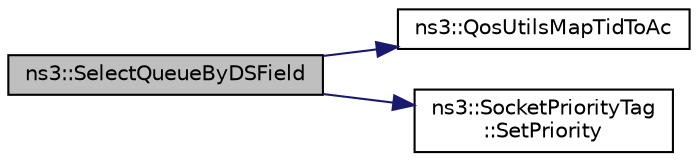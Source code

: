 digraph "ns3::SelectQueueByDSField"
{
 // LATEX_PDF_SIZE
  edge [fontname="Helvetica",fontsize="10",labelfontname="Helvetica",labelfontsize="10"];
  node [fontname="Helvetica",fontsize="10",shape=record];
  rankdir="LR";
  Node1 [label="ns3::SelectQueueByDSField",height=0.2,width=0.4,color="black", fillcolor="grey75", style="filled", fontcolor="black",tooltip="Determine the TX queue for a given packet."];
  Node1 -> Node2 [color="midnightblue",fontsize="10",style="solid",fontname="Helvetica"];
  Node2 [label="ns3::QosUtilsMapTidToAc",height=0.2,width=0.4,color="black", fillcolor="white", style="filled",URL="$group__wifi.html#ga4e36efcff6dd83eaee42e1af0de43d48",tooltip="Maps TID (Traffic ID) to Access classes."];
  Node1 -> Node3 [color="midnightblue",fontsize="10",style="solid",fontname="Helvetica"];
  Node3 [label="ns3::SocketPriorityTag\l::SetPriority",height=0.2,width=0.4,color="black", fillcolor="white", style="filled",URL="$classns3_1_1_socket_priority_tag.html#aca4be6f3e7c133189a76171488be5cf4",tooltip="Set the tag's priority."];
}
